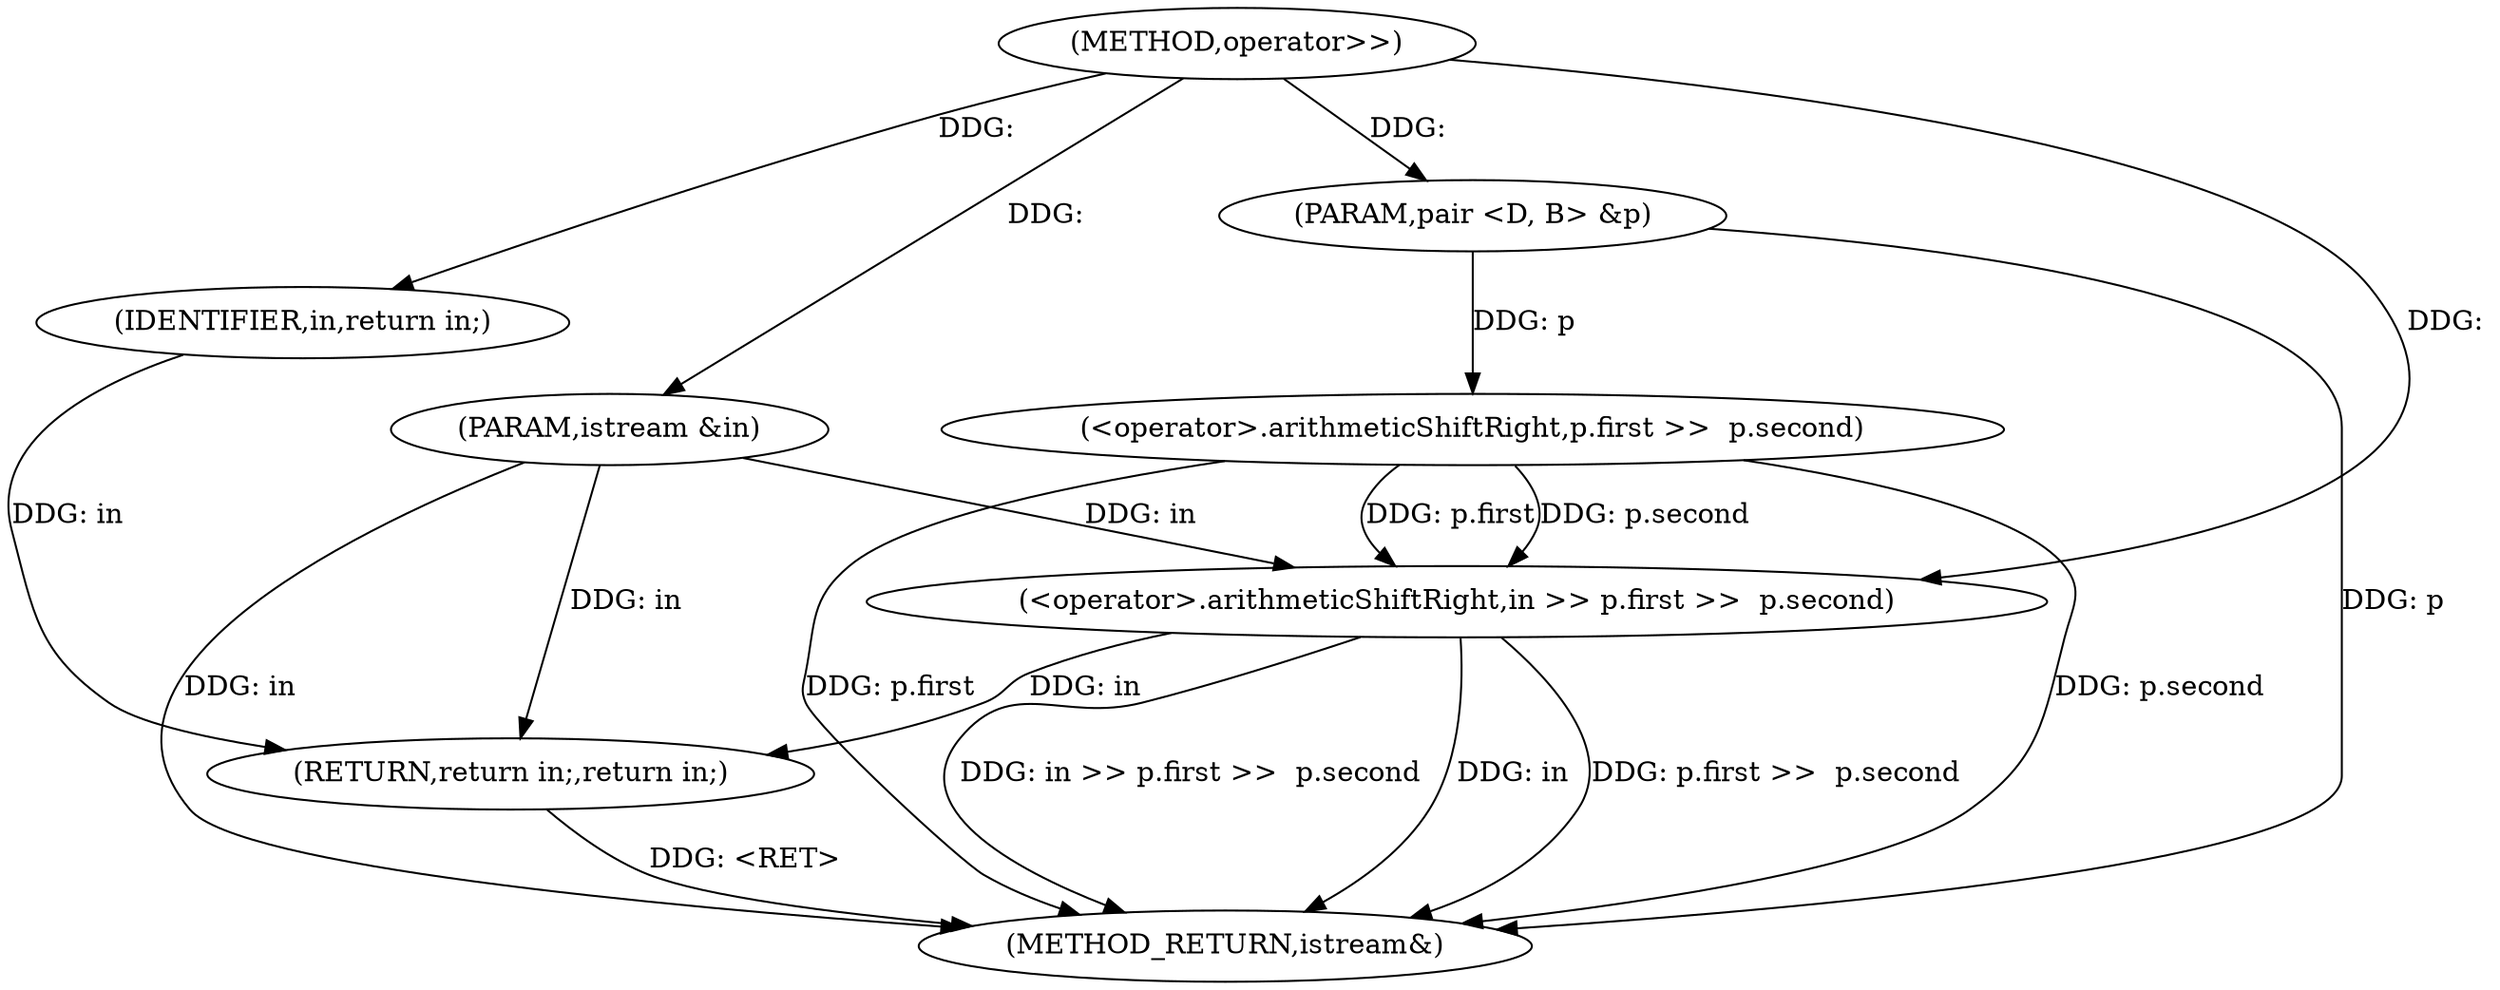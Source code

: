 digraph "operator>>" {  
"1000176" [label = "(METHOD,operator>>)" ]
"1000191" [label = "(METHOD_RETURN,istream&)" ]
"1000177" [label = "(PARAM,istream &in)" ]
"1000178" [label = "(PARAM,pair <D, B> &p)" ]
"1000180" [label = "(<operator>.arithmeticShiftRight,in >> p.first >>  p.second)" ]
"1000189" [label = "(RETURN,return in;,return in;)" ]
"1000190" [label = "(IDENTIFIER,in,return in;)" ]
"1000182" [label = "(<operator>.arithmeticShiftRight,p.first >>  p.second)" ]
  "1000189" -> "1000191"  [ label = "DDG: <RET>"] 
  "1000177" -> "1000191"  [ label = "DDG: in"] 
  "1000178" -> "1000191"  [ label = "DDG: p"] 
  "1000180" -> "1000191"  [ label = "DDG: in"] 
  "1000182" -> "1000191"  [ label = "DDG: p.first"] 
  "1000182" -> "1000191"  [ label = "DDG: p.second"] 
  "1000180" -> "1000191"  [ label = "DDG: p.first >>  p.second"] 
  "1000180" -> "1000191"  [ label = "DDG: in >> p.first >>  p.second"] 
  "1000176" -> "1000177"  [ label = "DDG: "] 
  "1000176" -> "1000178"  [ label = "DDG: "] 
  "1000190" -> "1000189"  [ label = "DDG: in"] 
  "1000180" -> "1000189"  [ label = "DDG: in"] 
  "1000177" -> "1000189"  [ label = "DDG: in"] 
  "1000177" -> "1000180"  [ label = "DDG: in"] 
  "1000176" -> "1000180"  [ label = "DDG: "] 
  "1000182" -> "1000180"  [ label = "DDG: p.first"] 
  "1000182" -> "1000180"  [ label = "DDG: p.second"] 
  "1000176" -> "1000190"  [ label = "DDG: "] 
  "1000178" -> "1000182"  [ label = "DDG: p"] 
}
